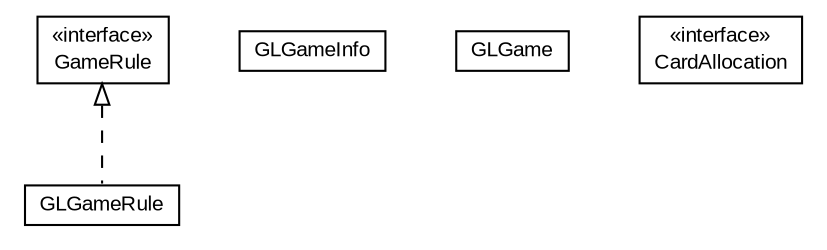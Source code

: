 #!/usr/local/bin/dot
#
# Class diagram 
# Generated by UMLGraph version R5_6 (http://www.umlgraph.org/)
#

digraph G {
	edge [fontname="arial",fontsize=10,labelfontname="arial",labelfontsize=10];
	node [fontname="arial",fontsize=10,shape=plaintext];
	nodesep=0.25;
	ranksep=0.5;
	// org.thoughtworks.game.biz.GLGameRule
	c3426 [label=<<table title="org.thoughtworks.game.biz.GLGameRule" border="0" cellborder="1" cellspacing="0" cellpadding="2" port="p" href="./GLGameRule.html">
		<tr><td><table border="0" cellspacing="0" cellpadding="1">
<tr><td align="center" balign="center"> GLGameRule </td></tr>
		</table></td></tr>
		</table>>, URL="./GLGameRule.html", fontname="arial", fontcolor="black", fontsize=10.0];
	// org.thoughtworks.game.biz.GLGameInfo
	c3427 [label=<<table title="org.thoughtworks.game.biz.GLGameInfo" border="0" cellborder="1" cellspacing="0" cellpadding="2" port="p" href="./GLGameInfo.html">
		<tr><td><table border="0" cellspacing="0" cellpadding="1">
<tr><td align="center" balign="center"> GLGameInfo </td></tr>
		</table></td></tr>
		</table>>, URL="./GLGameInfo.html", fontname="arial", fontcolor="black", fontsize=10.0];
	// org.thoughtworks.game.biz.GLGame
	c3428 [label=<<table title="org.thoughtworks.game.biz.GLGame" border="0" cellborder="1" cellspacing="0" cellpadding="2" port="p" href="./GLGame.html">
		<tr><td><table border="0" cellspacing="0" cellpadding="1">
<tr><td align="center" balign="center"> GLGame </td></tr>
		</table></td></tr>
		</table>>, URL="./GLGame.html", fontname="arial", fontcolor="black", fontsize=10.0];
	// org.thoughtworks.game.biz.GameRule
	c3429 [label=<<table title="org.thoughtworks.game.biz.GameRule" border="0" cellborder="1" cellspacing="0" cellpadding="2" port="p" href="./GameRule.html">
		<tr><td><table border="0" cellspacing="0" cellpadding="1">
<tr><td align="center" balign="center"> &#171;interface&#187; </td></tr>
<tr><td align="center" balign="center"> GameRule </td></tr>
		</table></td></tr>
		</table>>, URL="./GameRule.html", fontname="arial", fontcolor="black", fontsize=10.0];
	// org.thoughtworks.game.biz.CardAllocation
	c3430 [label=<<table title="org.thoughtworks.game.biz.CardAllocation" border="0" cellborder="1" cellspacing="0" cellpadding="2" port="p" href="./CardAllocation.html">
		<tr><td><table border="0" cellspacing="0" cellpadding="1">
<tr><td align="center" balign="center"> &#171;interface&#187; </td></tr>
<tr><td align="center" balign="center"> CardAllocation </td></tr>
		</table></td></tr>
		</table>>, URL="./CardAllocation.html", fontname="arial", fontcolor="black", fontsize=10.0];
	//org.thoughtworks.game.biz.GLGameRule implements org.thoughtworks.game.biz.GameRule
	c3429:p -> c3426:p [dir=back,arrowtail=empty,style=dashed];
}

